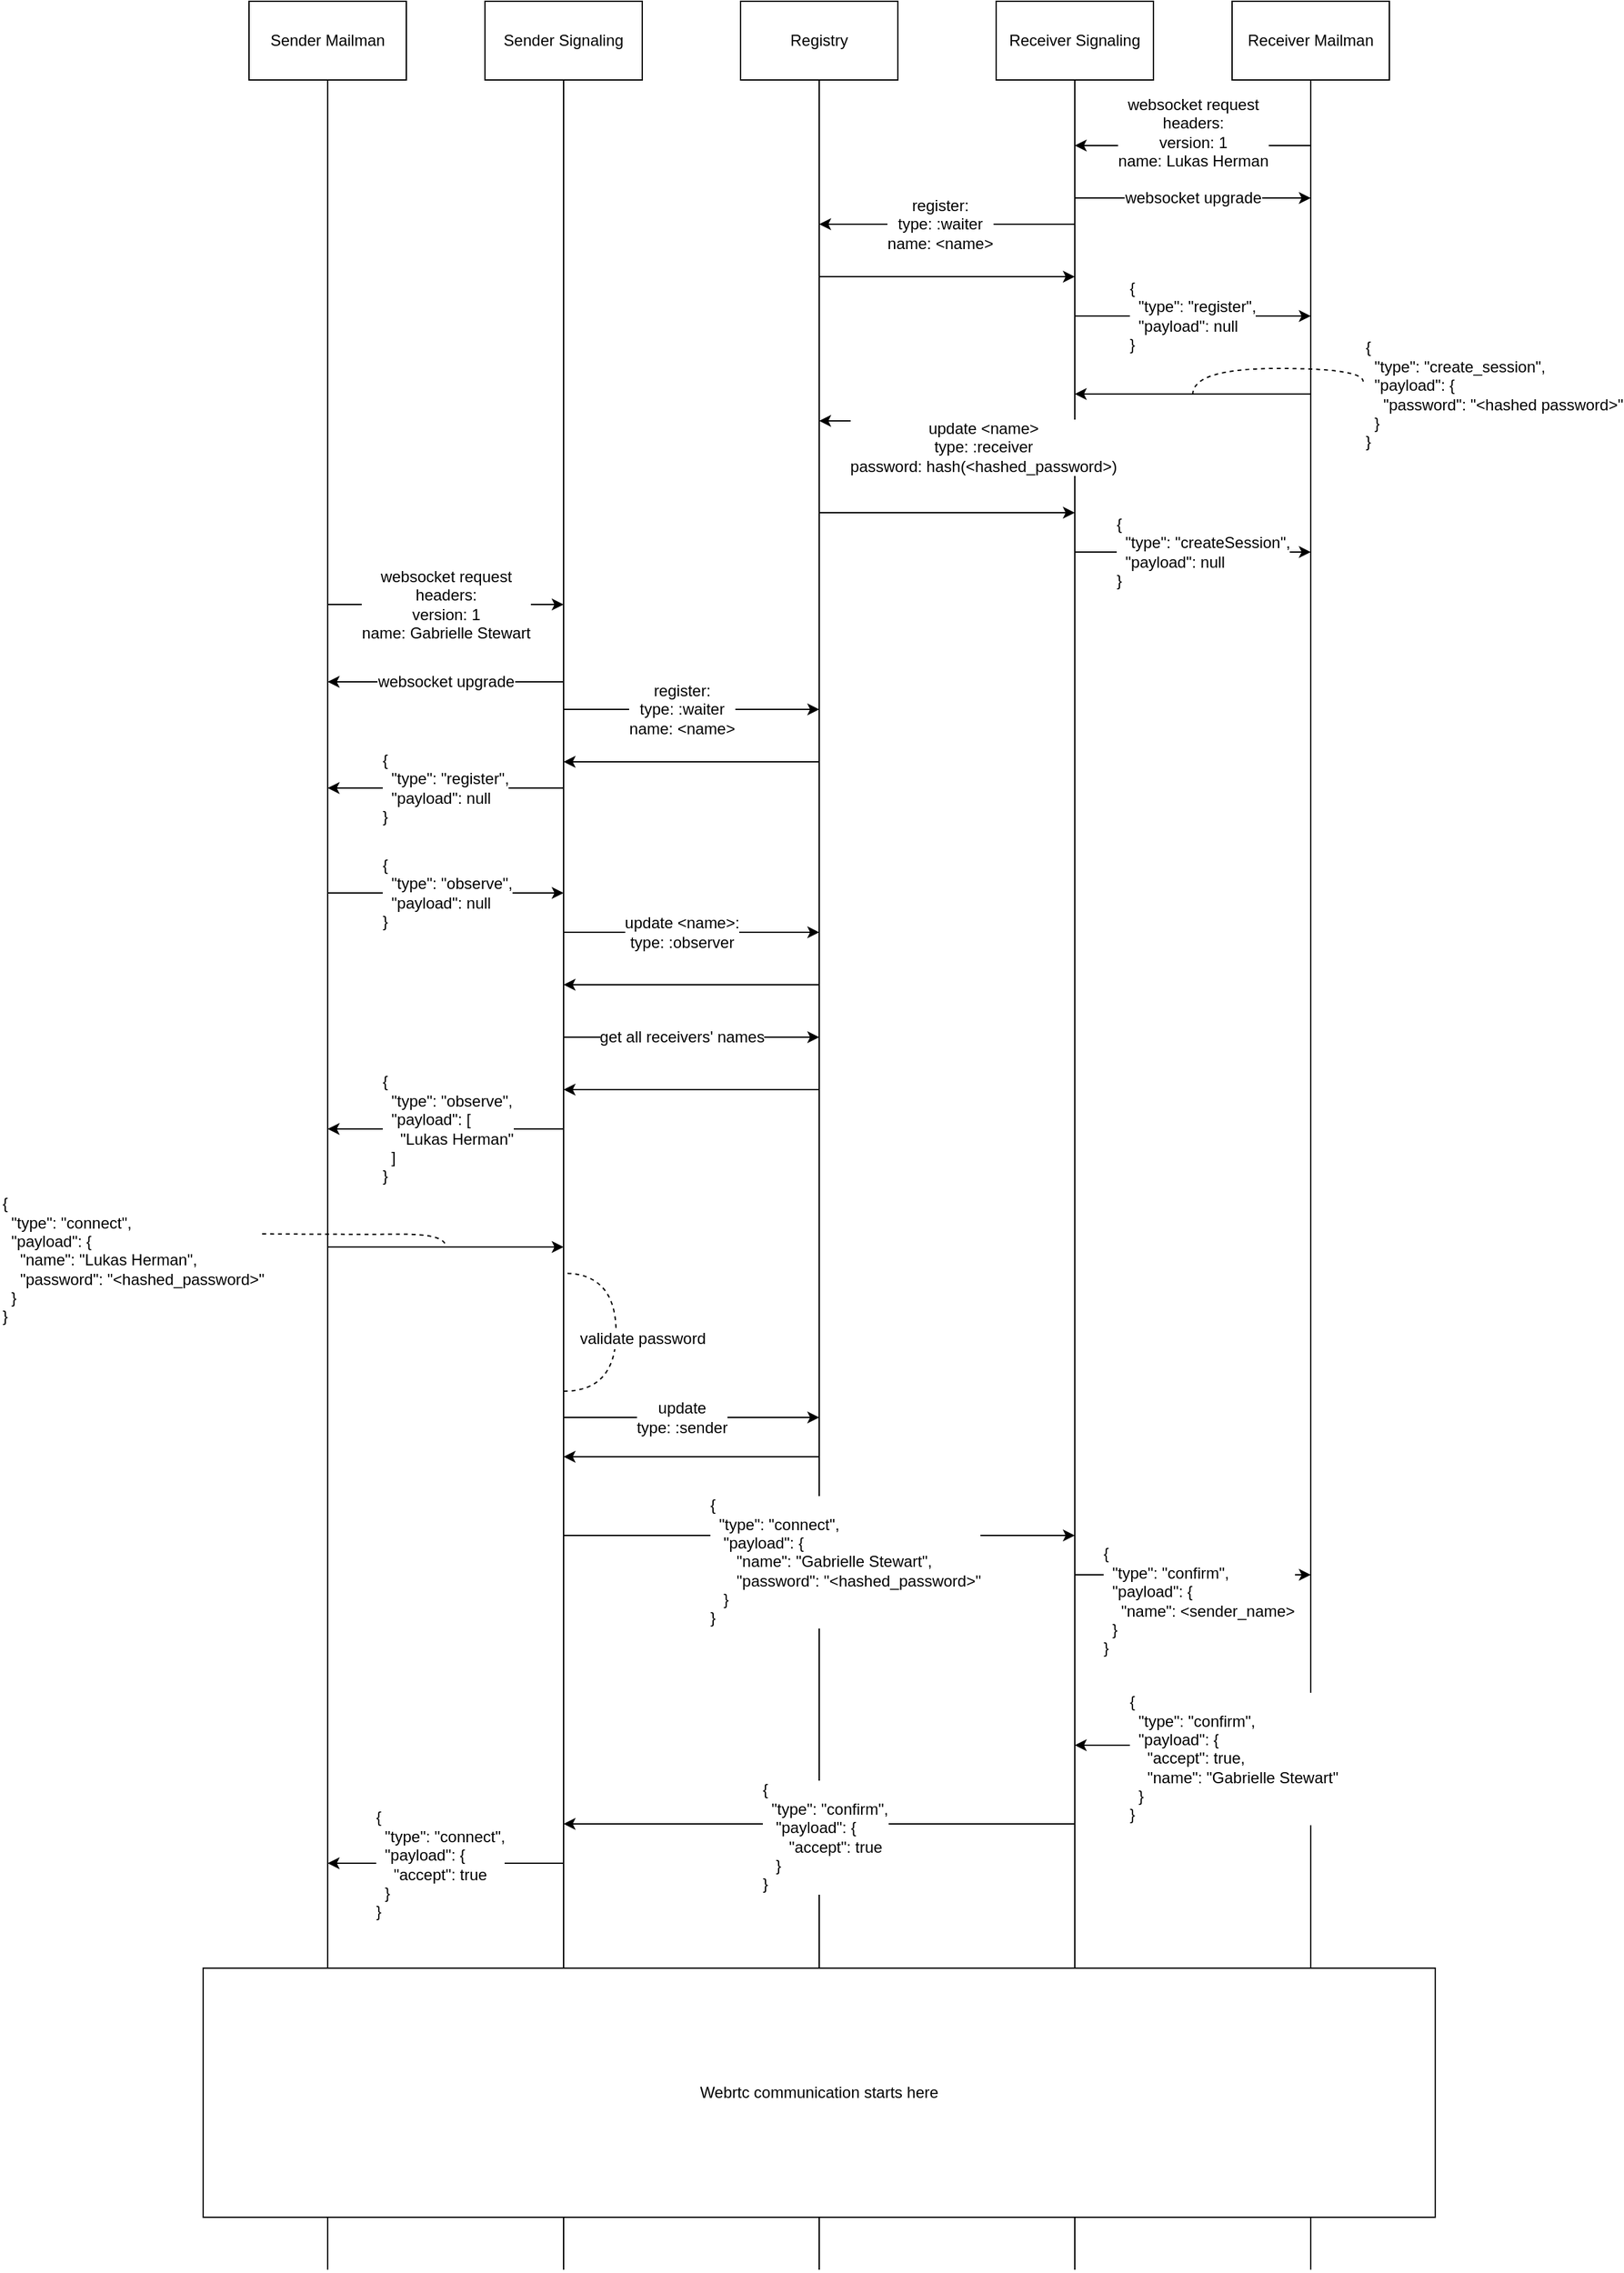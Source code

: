 <mxfile version="12.2.3" type="github" pages="1">
  <diagram id="ZXlwWJLv4ygaCSPEyNDv" name="Page-1">
    <mxGraphModel dx="2188" dy="760" grid="1" gridSize="10" guides="1" tooltips="1" connect="1" arrows="1" fold="1" page="1" pageScale="1" pageWidth="850" pageHeight="1100" math="0" shadow="0">
      <root>
        <mxCell id="0"/>
        <mxCell id="1" parent="0"/>
        <mxCell id="g7lllRLZ7ym4EyjqqsX6-5" style="edgeStyle=orthogonalEdgeStyle;rounded=0;orthogonalLoop=1;jettySize=auto;html=1;exitX=0.5;exitY=1;exitDx=0;exitDy=0;endArrow=none;endFill=0;" parent="1" source="g7lllRLZ7ym4EyjqqsX6-1" edge="1">
          <mxGeometry relative="1" as="geometry">
            <mxPoint x="-60" y="1760" as="targetPoint"/>
          </mxGeometry>
        </mxCell>
        <mxCell id="g7lllRLZ7ym4EyjqqsX6-1" value="Sender Mailman" style="rounded=0;whiteSpace=wrap;html=1;" parent="1" vertex="1">
          <mxGeometry x="-120" y="30" width="120" height="60" as="geometry"/>
        </mxCell>
        <mxCell id="g7lllRLZ7ym4EyjqqsX6-6" style="edgeStyle=orthogonalEdgeStyle;rounded=0;orthogonalLoop=1;jettySize=auto;html=1;exitX=0.5;exitY=1;exitDx=0;exitDy=0;endArrow=none;endFill=0;" parent="1" source="g7lllRLZ7ym4EyjqqsX6-2" edge="1">
          <mxGeometry relative="1" as="geometry">
            <mxPoint x="120" y="1760" as="targetPoint"/>
          </mxGeometry>
        </mxCell>
        <mxCell id="g7lllRLZ7ym4EyjqqsX6-2" value="Sender Signaling" style="rounded=0;whiteSpace=wrap;html=1;" parent="1" vertex="1">
          <mxGeometry x="60" y="30" width="120" height="60" as="geometry"/>
        </mxCell>
        <mxCell id="g7lllRLZ7ym4EyjqqsX6-7" style="edgeStyle=orthogonalEdgeStyle;rounded=0;orthogonalLoop=1;jettySize=auto;html=1;exitX=0.5;exitY=1;exitDx=0;exitDy=0;endArrow=none;endFill=0;" parent="1" source="g7lllRLZ7ym4EyjqqsX6-3" edge="1">
          <mxGeometry relative="1" as="geometry">
            <mxPoint x="510" y="1760" as="targetPoint"/>
          </mxGeometry>
        </mxCell>
        <mxCell id="g7lllRLZ7ym4EyjqqsX6-3" value="Receiver Signaling" style="rounded=0;whiteSpace=wrap;html=1;" parent="1" vertex="1">
          <mxGeometry x="450" y="30" width="120" height="60" as="geometry"/>
        </mxCell>
        <mxCell id="g7lllRLZ7ym4EyjqqsX6-8" style="edgeStyle=orthogonalEdgeStyle;rounded=0;orthogonalLoop=1;jettySize=auto;html=1;exitX=0.5;exitY=1;exitDx=0;exitDy=0;endArrow=none;endFill=0;" parent="1" source="g7lllRLZ7ym4EyjqqsX6-4" edge="1">
          <mxGeometry relative="1" as="geometry">
            <mxPoint x="690" y="1760" as="targetPoint"/>
          </mxGeometry>
        </mxCell>
        <mxCell id="g7lllRLZ7ym4EyjqqsX6-4" value="Receiver Mailman" style="rounded=0;whiteSpace=wrap;html=1;" parent="1" vertex="1">
          <mxGeometry x="630" y="30" width="120" height="60" as="geometry"/>
        </mxCell>
        <mxCell id="q3wGza1GuSpYiw5jmE9S-1" style="edgeStyle=orthogonalEdgeStyle;rounded=0;orthogonalLoop=1;jettySize=auto;html=1;exitX=0.5;exitY=1;exitDx=0;exitDy=0;endArrow=none;endFill=0;" parent="1" source="q3wGza1GuSpYiw5jmE9S-2" edge="1">
          <mxGeometry relative="1" as="geometry">
            <mxPoint x="315" y="1760" as="targetPoint"/>
          </mxGeometry>
        </mxCell>
        <mxCell id="q3wGza1GuSpYiw5jmE9S-2" value="Registry" style="rounded=0;whiteSpace=wrap;html=1;" parent="1" vertex="1">
          <mxGeometry x="255" y="30" width="120" height="60" as="geometry"/>
        </mxCell>
        <mxCell id="q3wGza1GuSpYiw5jmE9S-3" value="" style="endArrow=classic;html=1;" parent="1" edge="1">
          <mxGeometry width="50" height="50" relative="1" as="geometry">
            <mxPoint x="690" y="140" as="sourcePoint"/>
            <mxPoint x="510" y="140" as="targetPoint"/>
          </mxGeometry>
        </mxCell>
        <mxCell id="q3wGza1GuSpYiw5jmE9S-4" value="websocket request&lt;br&gt;headers:&lt;br&gt;version: 1&lt;br&gt;name: Lukas Herman" style="text;html=1;resizable=0;points=[];align=center;verticalAlign=middle;labelBackgroundColor=#ffffff;" parent="q3wGza1GuSpYiw5jmE9S-3" vertex="1" connectable="0">
          <mxGeometry x="0.133" y="-3" relative="1" as="geometry">
            <mxPoint x="12" y="-7" as="offset"/>
          </mxGeometry>
        </mxCell>
        <mxCell id="q3wGza1GuSpYiw5jmE9S-6" value="" style="endArrow=classic;html=1;" parent="1" edge="1">
          <mxGeometry width="50" height="50" relative="1" as="geometry">
            <mxPoint x="510" y="180" as="sourcePoint"/>
            <mxPoint x="690" y="180" as="targetPoint"/>
          </mxGeometry>
        </mxCell>
        <mxCell id="q3wGza1GuSpYiw5jmE9S-7" value="websocket upgrade" style="text;html=1;resizable=0;points=[];align=center;verticalAlign=middle;labelBackgroundColor=#ffffff;" parent="q3wGza1GuSpYiw5jmE9S-6" vertex="1" connectable="0">
          <mxGeometry x="-0.122" y="2" relative="1" as="geometry">
            <mxPoint x="11" y="2" as="offset"/>
          </mxGeometry>
        </mxCell>
        <mxCell id="q3wGza1GuSpYiw5jmE9S-9" value="" style="endArrow=classic;html=1;" parent="1" edge="1">
          <mxGeometry width="50" height="50" relative="1" as="geometry">
            <mxPoint x="510" y="200" as="sourcePoint"/>
            <mxPoint x="315" y="200" as="targetPoint"/>
          </mxGeometry>
        </mxCell>
        <mxCell id="q3wGza1GuSpYiw5jmE9S-10" value="register:&lt;br&gt;type: :waiter&lt;br&gt;name: &amp;lt;name&amp;gt;" style="text;html=1;resizable=0;points=[];align=center;verticalAlign=middle;labelBackgroundColor=#ffffff;" parent="q3wGza1GuSpYiw5jmE9S-9" vertex="1" connectable="0">
          <mxGeometry x="0.116" y="-2" relative="1" as="geometry">
            <mxPoint x="6" y="2" as="offset"/>
          </mxGeometry>
        </mxCell>
        <mxCell id="q3wGza1GuSpYiw5jmE9S-11" value="" style="endArrow=classic;html=1;" parent="1" edge="1">
          <mxGeometry width="50" height="50" relative="1" as="geometry">
            <mxPoint x="315" y="240" as="sourcePoint"/>
            <mxPoint x="510" y="240" as="targetPoint"/>
          </mxGeometry>
        </mxCell>
        <mxCell id="q3wGza1GuSpYiw5jmE9S-13" value="" style="endArrow=classic;html=1;" parent="1" edge="1">
          <mxGeometry width="50" height="50" relative="1" as="geometry">
            <mxPoint x="510" y="270" as="sourcePoint"/>
            <mxPoint x="690" y="270" as="targetPoint"/>
          </mxGeometry>
        </mxCell>
        <mxCell id="q3wGza1GuSpYiw5jmE9S-14" value="{&lt;br&gt;&amp;nbsp; &quot;type&quot;: &quot;register&quot;,&lt;br&gt;&amp;nbsp; &quot;payload&quot;: null&lt;br&gt;}" style="text;html=1;resizable=0;points=[];align=left;verticalAlign=middle;labelBackgroundColor=#ffffff;" parent="q3wGza1GuSpYiw5jmE9S-13" vertex="1" connectable="0">
          <mxGeometry x="-0.105" y="-1" relative="1" as="geometry">
            <mxPoint x="-41" y="-1" as="offset"/>
          </mxGeometry>
        </mxCell>
        <mxCell id="q3wGza1GuSpYiw5jmE9S-16" value="" style="endArrow=classic;html=1;" parent="1" edge="1">
          <mxGeometry width="50" height="50" relative="1" as="geometry">
            <mxPoint x="690" y="329.5" as="sourcePoint"/>
            <mxPoint x="510" y="329.5" as="targetPoint"/>
          </mxGeometry>
        </mxCell>
        <mxCell id="q3wGza1GuSpYiw5jmE9S-17" value="{&lt;br&gt;&amp;nbsp; &quot;type&quot;: &quot;create_session&quot;,&lt;br&gt;&amp;nbsp; &quot;payload&quot;: {&lt;br&gt;&amp;nbsp; &amp;nbsp; &quot;password&quot;: &quot;&amp;lt;hashed password&amp;gt;&quot;&lt;br&gt;&amp;nbsp; }&lt;br&gt;}" style="text;html=1;resizable=0;points=[];align=left;verticalAlign=middle;labelBackgroundColor=#ffffff;" parent="q3wGza1GuSpYiw5jmE9S-16" vertex="1" connectable="0">
          <mxGeometry x="-0.189" relative="1" as="geometry">
            <mxPoint x="113" y="0.5" as="offset"/>
          </mxGeometry>
        </mxCell>
        <mxCell id="q3wGza1GuSpYiw5jmE9S-18" value="" style="endArrow=none;dashed=1;html=1;edgeStyle=orthogonalEdgeStyle;curved=1;" parent="1" edge="1">
          <mxGeometry width="50" height="50" relative="1" as="geometry">
            <mxPoint x="600" y="330" as="sourcePoint"/>
            <mxPoint x="730" y="320" as="targetPoint"/>
            <Array as="points">
              <mxPoint x="600" y="310"/>
              <mxPoint x="730" y="310"/>
            </Array>
          </mxGeometry>
        </mxCell>
        <mxCell id="q3wGza1GuSpYiw5jmE9S-19" value="" style="endArrow=classic;html=1;" parent="1" edge="1">
          <mxGeometry width="50" height="50" relative="1" as="geometry">
            <mxPoint x="510" y="350" as="sourcePoint"/>
            <mxPoint x="315" y="350" as="targetPoint"/>
          </mxGeometry>
        </mxCell>
        <mxCell id="q3wGza1GuSpYiw5jmE9S-20" value="update &amp;lt;name&amp;gt;&lt;br&gt;type: :receiver&lt;br&gt;password: hash(&amp;lt;hashed_password&amp;gt;)" style="text;html=1;resizable=0;points=[];align=center;verticalAlign=middle;labelBackgroundColor=#ffffff;" parent="q3wGza1GuSpYiw5jmE9S-19" vertex="1" connectable="0">
          <mxGeometry x="0.108" y="1" relative="1" as="geometry">
            <mxPoint x="38" y="19" as="offset"/>
          </mxGeometry>
        </mxCell>
        <mxCell id="q3wGza1GuSpYiw5jmE9S-21" value="" style="endArrow=classic;html=1;" parent="1" edge="1">
          <mxGeometry width="50" height="50" relative="1" as="geometry">
            <mxPoint x="315" y="420" as="sourcePoint"/>
            <mxPoint x="510" y="420" as="targetPoint"/>
          </mxGeometry>
        </mxCell>
        <mxCell id="q3wGza1GuSpYiw5jmE9S-23" value="" style="endArrow=classic;html=1;" parent="1" edge="1">
          <mxGeometry width="50" height="50" relative="1" as="geometry">
            <mxPoint x="510" y="450" as="sourcePoint"/>
            <mxPoint x="690" y="450" as="targetPoint"/>
          </mxGeometry>
        </mxCell>
        <mxCell id="q3wGza1GuSpYiw5jmE9S-24" value="{&lt;br&gt;&amp;nbsp; &quot;type&quot;: &quot;createSession&quot;,&lt;br&gt;&amp;nbsp; &quot;payload&quot;: null&lt;br&gt;}" style="text;html=1;resizable=0;points=[];align=left;verticalAlign=middle;labelBackgroundColor=#ffffff;" parent="q3wGza1GuSpYiw5jmE9S-23" vertex="1" connectable="0">
          <mxGeometry x="-0.105" y="-1" relative="1" as="geometry">
            <mxPoint x="-51" y="-1" as="offset"/>
          </mxGeometry>
        </mxCell>
        <mxCell id="q3wGza1GuSpYiw5jmE9S-25" value="" style="endArrow=classic;html=1;" parent="1" edge="1">
          <mxGeometry width="50" height="50" relative="1" as="geometry">
            <mxPoint x="-60" y="490" as="sourcePoint"/>
            <mxPoint x="120" y="490" as="targetPoint"/>
          </mxGeometry>
        </mxCell>
        <mxCell id="q3wGza1GuSpYiw5jmE9S-26" value="websocket request&lt;br&gt;headers:&lt;br&gt;version: 1&lt;br&gt;name: Gabrielle Stewart" style="text;html=1;resizable=0;points=[];align=center;verticalAlign=middle;labelBackgroundColor=#ffffff;" parent="q3wGza1GuSpYiw5jmE9S-25" vertex="1" connectable="0">
          <mxGeometry x="-0.111" y="2" relative="1" as="geometry">
            <mxPoint x="10" y="2" as="offset"/>
          </mxGeometry>
        </mxCell>
        <mxCell id="q3wGza1GuSpYiw5jmE9S-27" value="" style="endArrow=classic;html=1;" parent="1" edge="1">
          <mxGeometry width="50" height="50" relative="1" as="geometry">
            <mxPoint x="120" y="570" as="sourcePoint"/>
            <mxPoint x="315" y="570" as="targetPoint"/>
          </mxGeometry>
        </mxCell>
        <mxCell id="q3wGza1GuSpYiw5jmE9S-28" value="register:&lt;br&gt;type: :waiter&lt;br&gt;name: &amp;lt;name&amp;gt;" style="text;html=1;resizable=0;points=[];align=center;verticalAlign=middle;labelBackgroundColor=#ffffff;" parent="q3wGza1GuSpYiw5jmE9S-27" vertex="1" connectable="0">
          <mxGeometry x="-0.149" y="-1" relative="1" as="geometry">
            <mxPoint x="7" y="-1" as="offset"/>
          </mxGeometry>
        </mxCell>
        <mxCell id="q3wGza1GuSpYiw5jmE9S-29" value="" style="endArrow=none;html=1;startArrow=classic;startFill=1;endFill=0;" parent="1" edge="1">
          <mxGeometry width="50" height="50" relative="1" as="geometry">
            <mxPoint x="120" y="610" as="sourcePoint"/>
            <mxPoint x="315" y="610" as="targetPoint"/>
          </mxGeometry>
        </mxCell>
        <mxCell id="q3wGza1GuSpYiw5jmE9S-31" value="" style="endArrow=none;html=1;startArrow=classic;startFill=1;endFill=0;" parent="1" edge="1">
          <mxGeometry width="50" height="50" relative="1" as="geometry">
            <mxPoint x="-60" y="549" as="sourcePoint"/>
            <mxPoint x="120" y="549" as="targetPoint"/>
          </mxGeometry>
        </mxCell>
        <mxCell id="q3wGza1GuSpYiw5jmE9S-32" value="websocket upgrade" style="text;html=1;resizable=0;points=[];align=center;verticalAlign=middle;labelBackgroundColor=#ffffff;" parent="q3wGza1GuSpYiw5jmE9S-31" vertex="1" connectable="0">
          <mxGeometry x="-0.111" y="2" relative="1" as="geometry">
            <mxPoint x="10" y="2" as="offset"/>
          </mxGeometry>
        </mxCell>
        <mxCell id="q3wGza1GuSpYiw5jmE9S-34" value="" style="endArrow=none;html=1;startArrow=classic;startFill=1;endFill=0;" parent="1" edge="1">
          <mxGeometry width="50" height="50" relative="1" as="geometry">
            <mxPoint x="-60" y="630" as="sourcePoint"/>
            <mxPoint x="120" y="630" as="targetPoint"/>
          </mxGeometry>
        </mxCell>
        <mxCell id="q3wGza1GuSpYiw5jmE9S-35" value="{&lt;br&gt;&amp;nbsp; &quot;type&quot;: &quot;register&quot;,&lt;br&gt;&amp;nbsp; &quot;payload&quot;: null&lt;br&gt;}" style="text;html=1;resizable=0;points=[];align=left;verticalAlign=middle;labelBackgroundColor=#ffffff;" parent="q3wGza1GuSpYiw5jmE9S-34" vertex="1" connectable="0">
          <mxGeometry x="-0.111" y="2" relative="1" as="geometry">
            <mxPoint x="-40" y="2" as="offset"/>
          </mxGeometry>
        </mxCell>
        <mxCell id="q3wGza1GuSpYiw5jmE9S-38" value="" style="endArrow=classic;html=1;" parent="1" edge="1">
          <mxGeometry width="50" height="50" relative="1" as="geometry">
            <mxPoint x="-60" y="710" as="sourcePoint"/>
            <mxPoint x="120" y="710" as="targetPoint"/>
          </mxGeometry>
        </mxCell>
        <mxCell id="q3wGza1GuSpYiw5jmE9S-39" value="{&lt;br&gt;&amp;nbsp; &quot;type&quot;: &quot;observe&quot;,&lt;br&gt;&amp;nbsp; &quot;payload&quot;: null&lt;br&gt;}" style="text;html=1;resizable=0;points=[];align=left;verticalAlign=middle;labelBackgroundColor=#ffffff;" parent="q3wGza1GuSpYiw5jmE9S-38" vertex="1" connectable="0">
          <mxGeometry x="-0.111" y="2" relative="1" as="geometry">
            <mxPoint x="-40" y="2" as="offset"/>
          </mxGeometry>
        </mxCell>
        <mxCell id="q3wGza1GuSpYiw5jmE9S-40" value="" style="endArrow=classic;html=1;" parent="1" edge="1">
          <mxGeometry width="50" height="50" relative="1" as="geometry">
            <mxPoint x="120" y="740" as="sourcePoint"/>
            <mxPoint x="315" y="740" as="targetPoint"/>
          </mxGeometry>
        </mxCell>
        <mxCell id="q3wGza1GuSpYiw5jmE9S-41" value="update &amp;lt;name&amp;gt;:&lt;br&gt;type: :observer" style="text;html=1;resizable=0;points=[];align=center;verticalAlign=middle;labelBackgroundColor=#ffffff;" parent="q3wGza1GuSpYiw5jmE9S-40" vertex="1" connectable="0">
          <mxGeometry x="-0.149" y="-1" relative="1" as="geometry">
            <mxPoint x="7" y="-1" as="offset"/>
          </mxGeometry>
        </mxCell>
        <mxCell id="q3wGza1GuSpYiw5jmE9S-42" value="" style="endArrow=none;html=1;startArrow=classic;startFill=1;endFill=0;" parent="1" edge="1">
          <mxGeometry width="50" height="50" relative="1" as="geometry">
            <mxPoint x="120" y="780" as="sourcePoint"/>
            <mxPoint x="315" y="780" as="targetPoint"/>
          </mxGeometry>
        </mxCell>
        <mxCell id="q3wGza1GuSpYiw5jmE9S-43" value="" style="endArrow=none;html=1;startArrow=classic;startFill=1;endFill=0;" parent="1" edge="1">
          <mxGeometry width="50" height="50" relative="1" as="geometry">
            <mxPoint x="-60" y="890" as="sourcePoint"/>
            <mxPoint x="120" y="890" as="targetPoint"/>
          </mxGeometry>
        </mxCell>
        <mxCell id="q3wGza1GuSpYiw5jmE9S-44" value="{&lt;br&gt;&amp;nbsp; &quot;type&quot;: &quot;observe&quot;,&lt;br&gt;&amp;nbsp; &quot;payload&quot;: [&lt;br&gt;&amp;nbsp; &amp;nbsp; &quot;Lukas Herman&quot;&lt;br&gt;&amp;nbsp; ]&lt;br&gt;}" style="text;html=1;resizable=0;points=[];align=left;verticalAlign=middle;labelBackgroundColor=#ffffff;" parent="q3wGza1GuSpYiw5jmE9S-43" vertex="1" connectable="0">
          <mxGeometry x="-0.111" y="2" relative="1" as="geometry">
            <mxPoint x="-40" y="2" as="offset"/>
          </mxGeometry>
        </mxCell>
        <mxCell id="q3wGza1GuSpYiw5jmE9S-45" value="" style="endArrow=none;html=1;startArrow=classic;startFill=1;endFill=0;" parent="1" edge="1">
          <mxGeometry width="50" height="50" relative="1" as="geometry">
            <mxPoint x="120" y="860" as="sourcePoint"/>
            <mxPoint x="315" y="860" as="targetPoint"/>
          </mxGeometry>
        </mxCell>
        <mxCell id="q3wGza1GuSpYiw5jmE9S-46" value="" style="endArrow=classic;html=1;" parent="1" edge="1">
          <mxGeometry width="50" height="50" relative="1" as="geometry">
            <mxPoint x="120" y="820" as="sourcePoint"/>
            <mxPoint x="315" y="820" as="targetPoint"/>
          </mxGeometry>
        </mxCell>
        <mxCell id="q3wGza1GuSpYiw5jmE9S-47" value="get all receivers&#39; names" style="text;html=1;resizable=0;points=[];align=center;verticalAlign=middle;labelBackgroundColor=#ffffff;" parent="q3wGza1GuSpYiw5jmE9S-46" vertex="1" connectable="0">
          <mxGeometry x="-0.149" y="-1" relative="1" as="geometry">
            <mxPoint x="7" y="-1" as="offset"/>
          </mxGeometry>
        </mxCell>
        <mxCell id="q3wGza1GuSpYiw5jmE9S-48" value="" style="endArrow=classic;html=1;" parent="1" edge="1">
          <mxGeometry width="50" height="50" relative="1" as="geometry">
            <mxPoint x="-60" y="980" as="sourcePoint"/>
            <mxPoint x="120" y="980" as="targetPoint"/>
          </mxGeometry>
        </mxCell>
        <mxCell id="q3wGza1GuSpYiw5jmE9S-49" value="{&lt;br&gt;&amp;nbsp; &quot;type&quot;: &quot;connect&quot;,&lt;br&gt;&amp;nbsp; &quot;payload&quot;: {&lt;br&gt;&amp;nbsp; &amp;nbsp; &quot;name&quot;: &quot;Lukas Herman&quot;,&lt;br&gt;&amp;nbsp; &amp;nbsp; &quot;password&quot;: &quot;&amp;lt;hashed_password&amp;gt;&quot;&lt;br&gt;&amp;nbsp; }&lt;br&gt;}" style="text;html=1;resizable=0;points=[];align=left;verticalAlign=middle;labelBackgroundColor=#ffffff;" parent="q3wGza1GuSpYiw5jmE9S-48" vertex="1" connectable="0">
          <mxGeometry x="-0.111" y="2" relative="1" as="geometry">
            <mxPoint x="-330" y="12" as="offset"/>
          </mxGeometry>
        </mxCell>
        <mxCell id="q3wGza1GuSpYiw5jmE9S-50" value="" style="endArrow=none;dashed=1;html=1;edgeStyle=orthogonalEdgeStyle;curved=1;" parent="1" edge="1">
          <mxGeometry width="50" height="50" relative="1" as="geometry">
            <mxPoint x="-110" y="970" as="sourcePoint"/>
            <mxPoint x="30" y="980" as="targetPoint"/>
          </mxGeometry>
        </mxCell>
        <mxCell id="q3wGza1GuSpYiw5jmE9S-51" value="" style="endArrow=classic;html=1;" parent="1" edge="1">
          <mxGeometry width="50" height="50" relative="1" as="geometry">
            <mxPoint x="120" y="1110" as="sourcePoint"/>
            <mxPoint x="315" y="1110" as="targetPoint"/>
          </mxGeometry>
        </mxCell>
        <mxCell id="q3wGza1GuSpYiw5jmE9S-52" value="update&lt;br&gt;type: :sender" style="text;html=1;resizable=0;points=[];align=center;verticalAlign=middle;labelBackgroundColor=#ffffff;" parent="q3wGza1GuSpYiw5jmE9S-51" vertex="1" connectable="0">
          <mxGeometry x="-0.149" y="-1" relative="1" as="geometry">
            <mxPoint x="7" y="-1" as="offset"/>
          </mxGeometry>
        </mxCell>
        <mxCell id="q3wGza1GuSpYiw5jmE9S-54" value="" style="endArrow=classic;html=1;" parent="1" edge="1">
          <mxGeometry width="50" height="50" relative="1" as="geometry">
            <mxPoint x="120" y="1200" as="sourcePoint"/>
            <mxPoint x="510" y="1200" as="targetPoint"/>
          </mxGeometry>
        </mxCell>
        <mxCell id="q3wGza1GuSpYiw5jmE9S-55" value="{&lt;br&gt;&amp;nbsp; &quot;type&quot;: &quot;connect&quot;,&lt;br&gt;&amp;nbsp; &amp;nbsp;&quot;payload&quot;: {&lt;br&gt;&amp;nbsp; &amp;nbsp; &amp;nbsp; &quot;name&quot;: &quot;Gabrielle Stewart&quot;,&lt;br&gt;&amp;nbsp; &amp;nbsp; &amp;nbsp; &quot;password&quot;: &quot;&amp;lt;hashed_password&amp;gt;&quot;&lt;br&gt;&amp;nbsp; &amp;nbsp;}&lt;br&gt;}" style="text;html=1;resizable=0;points=[];align=left;verticalAlign=middle;labelBackgroundColor=#ffffff;" parent="q3wGza1GuSpYiw5jmE9S-54" vertex="1" connectable="0">
          <mxGeometry x="-0.159" y="3" relative="1" as="geometry">
            <mxPoint x="-54" y="23" as="offset"/>
          </mxGeometry>
        </mxCell>
        <mxCell id="q3wGza1GuSpYiw5jmE9S-56" value="" style="endArrow=none;html=1;startArrow=classic;startFill=1;endFill=0;" parent="1" edge="1">
          <mxGeometry width="50" height="50" relative="1" as="geometry">
            <mxPoint x="120" y="1140" as="sourcePoint"/>
            <mxPoint x="315" y="1140" as="targetPoint"/>
          </mxGeometry>
        </mxCell>
        <mxCell id="q3wGza1GuSpYiw5jmE9S-58" value="" style="endArrow=none;dashed=1;html=1;edgeStyle=orthogonalEdgeStyle;curved=1;" parent="1" edge="1">
          <mxGeometry width="50" height="50" relative="1" as="geometry">
            <mxPoint x="120" y="1090" as="sourcePoint"/>
            <mxPoint x="120" y="1000" as="targetPoint"/>
            <Array as="points">
              <mxPoint x="160" y="1090"/>
              <mxPoint x="160" y="1000"/>
            </Array>
          </mxGeometry>
        </mxCell>
        <mxCell id="q3wGza1GuSpYiw5jmE9S-59" value="validate password" style="text;html=1;resizable=0;points=[];align=center;verticalAlign=middle;labelBackgroundColor=#ffffff;" parent="q3wGza1GuSpYiw5jmE9S-58" vertex="1" connectable="0">
          <mxGeometry x="0.165" y="-1" relative="1" as="geometry">
            <mxPoint x="19" y="19" as="offset"/>
          </mxGeometry>
        </mxCell>
        <mxCell id="q3wGza1GuSpYiw5jmE9S-61" value="" style="endArrow=classic;html=1;" parent="1" edge="1">
          <mxGeometry width="50" height="50" relative="1" as="geometry">
            <mxPoint x="510" y="1230" as="sourcePoint"/>
            <mxPoint x="690" y="1230" as="targetPoint"/>
          </mxGeometry>
        </mxCell>
        <mxCell id="q3wGza1GuSpYiw5jmE9S-62" value="{&lt;br&gt;&amp;nbsp; &quot;type&quot;: &quot;confirm&quot;,&lt;br&gt;&amp;nbsp; &quot;payload&quot;: {&lt;br&gt;&amp;nbsp; &amp;nbsp; &quot;name&quot;: &amp;lt;sender_name&amp;gt;&lt;br&gt;&amp;nbsp; }&lt;br&gt;}" style="text;html=1;resizable=0;points=[];align=left;verticalAlign=middle;labelBackgroundColor=#ffffff;" parent="q3wGza1GuSpYiw5jmE9S-61" vertex="1" connectable="0">
          <mxGeometry x="-0.105" y="-1" relative="1" as="geometry">
            <mxPoint x="-61" y="19" as="offset"/>
          </mxGeometry>
        </mxCell>
        <mxCell id="q3wGza1GuSpYiw5jmE9S-63" value="" style="endArrow=classic;html=1;" parent="1" edge="1">
          <mxGeometry width="50" height="50" relative="1" as="geometry">
            <mxPoint x="690" y="1360" as="sourcePoint"/>
            <mxPoint x="510" y="1360" as="targetPoint"/>
          </mxGeometry>
        </mxCell>
        <mxCell id="q3wGza1GuSpYiw5jmE9S-64" value="{&lt;br&gt;&amp;nbsp; &quot;type&quot;: &quot;confirm&quot;,&lt;br&gt;&amp;nbsp; &quot;payload&quot;: {&lt;br&gt;&amp;nbsp; &amp;nbsp; &quot;accept&quot;: true,&lt;br&gt;&amp;nbsp; &amp;nbsp; &quot;name&quot;: &quot;Gabrielle Stewart&quot;&lt;br&gt;&amp;nbsp; }&lt;br&gt;}" style="text;html=1;resizable=0;points=[];align=left;verticalAlign=middle;labelBackgroundColor=#ffffff;" parent="q3wGza1GuSpYiw5jmE9S-63" vertex="1" connectable="0">
          <mxGeometry x="0.167" y="-1" relative="1" as="geometry">
            <mxPoint x="-35" y="11" as="offset"/>
          </mxGeometry>
        </mxCell>
        <mxCell id="q3wGza1GuSpYiw5jmE9S-65" value="" style="endArrow=none;html=1;startArrow=classic;startFill=1;endFill=0;" parent="1" edge="1">
          <mxGeometry width="50" height="50" relative="1" as="geometry">
            <mxPoint x="120" y="1420" as="sourcePoint"/>
            <mxPoint x="510" y="1420" as="targetPoint"/>
          </mxGeometry>
        </mxCell>
        <mxCell id="q3wGza1GuSpYiw5jmE9S-66" value="&lt;span&gt;{&lt;/span&gt;&lt;br&gt;&lt;span&gt;&amp;nbsp; &quot;type&quot;: &quot;confirm&quot;,&lt;/span&gt;&lt;br&gt;&lt;span&gt;&amp;nbsp; &amp;nbsp;&quot;payload&quot;: {&lt;/span&gt;&lt;br&gt;&lt;span&gt;&amp;nbsp; &amp;nbsp; &amp;nbsp; &quot;accept&quot;: true&lt;/span&gt;&lt;br&gt;&lt;span&gt;&amp;nbsp; &amp;nbsp;}&lt;/span&gt;&lt;br&gt;&lt;span&gt;}&lt;/span&gt;" style="text;html=1;resizable=0;points=[];align=left;verticalAlign=middle;labelBackgroundColor=#ffffff;" parent="q3wGza1GuSpYiw5jmE9S-65" vertex="1" connectable="0">
          <mxGeometry x="-0.159" y="3" relative="1" as="geometry">
            <mxPoint x="-14" y="13" as="offset"/>
          </mxGeometry>
        </mxCell>
        <mxCell id="q3wGza1GuSpYiw5jmE9S-67" value="" style="endArrow=none;html=1;startArrow=classic;startFill=1;endFill=0;" parent="1" edge="1">
          <mxGeometry width="50" height="50" relative="1" as="geometry">
            <mxPoint x="-60" y="1450" as="sourcePoint"/>
            <mxPoint x="120" y="1450" as="targetPoint"/>
          </mxGeometry>
        </mxCell>
        <mxCell id="q3wGza1GuSpYiw5jmE9S-70" value="{&lt;br&gt;&amp;nbsp; &quot;type&quot;: &quot;connect&quot;,&lt;br&gt;&amp;nbsp; &quot;payload&quot;: {&lt;br&gt;&amp;nbsp; &amp;nbsp; &quot;accept&quot;: true&lt;br&gt;&amp;nbsp; }&lt;br&gt;}" style="text;html=1;resizable=0;points=[];align=left;verticalAlign=middle;labelBackgroundColor=#ffffff;" parent="1" vertex="1" connectable="0">
          <mxGeometry x="10" y="1440" as="geometry">
            <mxPoint x="-35" y="11" as="offset"/>
          </mxGeometry>
        </mxCell>
        <mxCell id="g7lllRLZ7ym4EyjqqsX6-18" value="Webrtc communication starts here" style="rounded=0;whiteSpace=wrap;html=1;" parent="1" vertex="1">
          <mxGeometry x="-155" y="1530" width="940" height="190" as="geometry"/>
        </mxCell>
      </root>
    </mxGraphModel>
  </diagram>
</mxfile>
